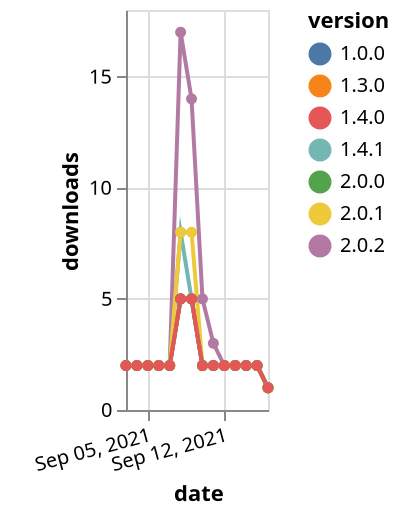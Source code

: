{"$schema": "https://vega.github.io/schema/vega-lite/v5.json", "description": "A simple bar chart with embedded data.", "data": {"values": [{"date": "2021-09-03", "total": 6721, "delta": 2, "version": "2.0.2"}, {"date": "2021-09-04", "total": 6723, "delta": 2, "version": "2.0.2"}, {"date": "2021-09-05", "total": 6725, "delta": 2, "version": "2.0.2"}, {"date": "2021-09-06", "total": 6727, "delta": 2, "version": "2.0.2"}, {"date": "2021-09-07", "total": 6729, "delta": 2, "version": "2.0.2"}, {"date": "2021-09-08", "total": 6746, "delta": 17, "version": "2.0.2"}, {"date": "2021-09-09", "total": 6760, "delta": 14, "version": "2.0.2"}, {"date": "2021-09-10", "total": 6765, "delta": 5, "version": "2.0.2"}, {"date": "2021-09-11", "total": 6768, "delta": 3, "version": "2.0.2"}, {"date": "2021-09-12", "total": 6770, "delta": 2, "version": "2.0.2"}, {"date": "2021-09-13", "total": 6772, "delta": 2, "version": "2.0.2"}, {"date": "2021-09-14", "total": 6774, "delta": 2, "version": "2.0.2"}, {"date": "2021-09-15", "total": 6776, "delta": 2, "version": "2.0.2"}, {"date": "2021-09-16", "total": 6777, "delta": 1, "version": "2.0.2"}, {"date": "2021-09-03", "total": 3388, "delta": 2, "version": "1.3.0"}, {"date": "2021-09-04", "total": 3390, "delta": 2, "version": "1.3.0"}, {"date": "2021-09-05", "total": 3392, "delta": 2, "version": "1.3.0"}, {"date": "2021-09-06", "total": 3394, "delta": 2, "version": "1.3.0"}, {"date": "2021-09-07", "total": 3396, "delta": 2, "version": "1.3.0"}, {"date": "2021-09-08", "total": 3401, "delta": 5, "version": "1.3.0"}, {"date": "2021-09-09", "total": 3406, "delta": 5, "version": "1.3.0"}, {"date": "2021-09-10", "total": 3408, "delta": 2, "version": "1.3.0"}, {"date": "2021-09-11", "total": 3410, "delta": 2, "version": "1.3.0"}, {"date": "2021-09-12", "total": 3412, "delta": 2, "version": "1.3.0"}, {"date": "2021-09-13", "total": 3414, "delta": 2, "version": "1.3.0"}, {"date": "2021-09-14", "total": 3416, "delta": 2, "version": "1.3.0"}, {"date": "2021-09-15", "total": 3418, "delta": 2, "version": "1.3.0"}, {"date": "2021-09-16", "total": 3419, "delta": 1, "version": "1.3.0"}, {"date": "2021-09-03", "total": 3380, "delta": 2, "version": "1.0.0"}, {"date": "2021-09-04", "total": 3382, "delta": 2, "version": "1.0.0"}, {"date": "2021-09-05", "total": 3384, "delta": 2, "version": "1.0.0"}, {"date": "2021-09-06", "total": 3386, "delta": 2, "version": "1.0.0"}, {"date": "2021-09-07", "total": 3388, "delta": 2, "version": "1.0.0"}, {"date": "2021-09-08", "total": 3393, "delta": 5, "version": "1.0.0"}, {"date": "2021-09-09", "total": 3398, "delta": 5, "version": "1.0.0"}, {"date": "2021-09-10", "total": 3400, "delta": 2, "version": "1.0.0"}, {"date": "2021-09-11", "total": 3402, "delta": 2, "version": "1.0.0"}, {"date": "2021-09-12", "total": 3404, "delta": 2, "version": "1.0.0"}, {"date": "2021-09-13", "total": 3406, "delta": 2, "version": "1.0.0"}, {"date": "2021-09-14", "total": 3408, "delta": 2, "version": "1.0.0"}, {"date": "2021-09-15", "total": 3410, "delta": 2, "version": "1.0.0"}, {"date": "2021-09-16", "total": 3411, "delta": 1, "version": "1.0.0"}, {"date": "2021-09-03", "total": 4622, "delta": 2, "version": "1.4.1"}, {"date": "2021-09-04", "total": 4624, "delta": 2, "version": "1.4.1"}, {"date": "2021-09-05", "total": 4626, "delta": 2, "version": "1.4.1"}, {"date": "2021-09-06", "total": 4628, "delta": 2, "version": "1.4.1"}, {"date": "2021-09-07", "total": 4630, "delta": 2, "version": "1.4.1"}, {"date": "2021-09-08", "total": 4638, "delta": 8, "version": "1.4.1"}, {"date": "2021-09-09", "total": 4643, "delta": 5, "version": "1.4.1"}, {"date": "2021-09-10", "total": 4645, "delta": 2, "version": "1.4.1"}, {"date": "2021-09-11", "total": 4647, "delta": 2, "version": "1.4.1"}, {"date": "2021-09-12", "total": 4649, "delta": 2, "version": "1.4.1"}, {"date": "2021-09-13", "total": 4651, "delta": 2, "version": "1.4.1"}, {"date": "2021-09-14", "total": 4653, "delta": 2, "version": "1.4.1"}, {"date": "2021-09-15", "total": 4655, "delta": 2, "version": "1.4.1"}, {"date": "2021-09-16", "total": 4656, "delta": 1, "version": "1.4.1"}, {"date": "2021-09-03", "total": 4883, "delta": 2, "version": "2.0.1"}, {"date": "2021-09-04", "total": 4885, "delta": 2, "version": "2.0.1"}, {"date": "2021-09-05", "total": 4887, "delta": 2, "version": "2.0.1"}, {"date": "2021-09-06", "total": 4889, "delta": 2, "version": "2.0.1"}, {"date": "2021-09-07", "total": 4891, "delta": 2, "version": "2.0.1"}, {"date": "2021-09-08", "total": 4899, "delta": 8, "version": "2.0.1"}, {"date": "2021-09-09", "total": 4907, "delta": 8, "version": "2.0.1"}, {"date": "2021-09-10", "total": 4909, "delta": 2, "version": "2.0.1"}, {"date": "2021-09-11", "total": 4911, "delta": 2, "version": "2.0.1"}, {"date": "2021-09-12", "total": 4913, "delta": 2, "version": "2.0.1"}, {"date": "2021-09-13", "total": 4915, "delta": 2, "version": "2.0.1"}, {"date": "2021-09-14", "total": 4917, "delta": 2, "version": "2.0.1"}, {"date": "2021-09-15", "total": 4919, "delta": 2, "version": "2.0.1"}, {"date": "2021-09-16", "total": 4920, "delta": 1, "version": "2.0.1"}, {"date": "2021-09-03", "total": 3467, "delta": 2, "version": "2.0.0"}, {"date": "2021-09-04", "total": 3469, "delta": 2, "version": "2.0.0"}, {"date": "2021-09-05", "total": 3471, "delta": 2, "version": "2.0.0"}, {"date": "2021-09-06", "total": 3473, "delta": 2, "version": "2.0.0"}, {"date": "2021-09-07", "total": 3475, "delta": 2, "version": "2.0.0"}, {"date": "2021-09-08", "total": 3480, "delta": 5, "version": "2.0.0"}, {"date": "2021-09-09", "total": 3485, "delta": 5, "version": "2.0.0"}, {"date": "2021-09-10", "total": 3487, "delta": 2, "version": "2.0.0"}, {"date": "2021-09-11", "total": 3489, "delta": 2, "version": "2.0.0"}, {"date": "2021-09-12", "total": 3491, "delta": 2, "version": "2.0.0"}, {"date": "2021-09-13", "total": 3493, "delta": 2, "version": "2.0.0"}, {"date": "2021-09-14", "total": 3495, "delta": 2, "version": "2.0.0"}, {"date": "2021-09-15", "total": 3497, "delta": 2, "version": "2.0.0"}, {"date": "2021-09-16", "total": 3498, "delta": 1, "version": "2.0.0"}, {"date": "2021-09-03", "total": 3399, "delta": 2, "version": "1.4.0"}, {"date": "2021-09-04", "total": 3401, "delta": 2, "version": "1.4.0"}, {"date": "2021-09-05", "total": 3403, "delta": 2, "version": "1.4.0"}, {"date": "2021-09-06", "total": 3405, "delta": 2, "version": "1.4.0"}, {"date": "2021-09-07", "total": 3407, "delta": 2, "version": "1.4.0"}, {"date": "2021-09-08", "total": 3412, "delta": 5, "version": "1.4.0"}, {"date": "2021-09-09", "total": 3417, "delta": 5, "version": "1.4.0"}, {"date": "2021-09-10", "total": 3419, "delta": 2, "version": "1.4.0"}, {"date": "2021-09-11", "total": 3421, "delta": 2, "version": "1.4.0"}, {"date": "2021-09-12", "total": 3423, "delta": 2, "version": "1.4.0"}, {"date": "2021-09-13", "total": 3425, "delta": 2, "version": "1.4.0"}, {"date": "2021-09-14", "total": 3427, "delta": 2, "version": "1.4.0"}, {"date": "2021-09-15", "total": 3429, "delta": 2, "version": "1.4.0"}, {"date": "2021-09-16", "total": 3430, "delta": 1, "version": "1.4.0"}]}, "width": "container", "mark": {"type": "line", "point": {"filled": true}}, "encoding": {"x": {"field": "date", "type": "temporal", "timeUnit": "yearmonthdate", "title": "date", "axis": {"labelAngle": -15}}, "y": {"field": "delta", "type": "quantitative", "title": "downloads"}, "color": {"field": "version", "type": "nominal"}, "tooltip": {"field": "delta"}}}